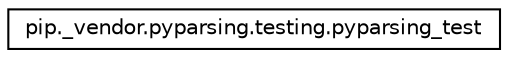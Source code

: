 digraph "Graphical Class Hierarchy"
{
 // LATEX_PDF_SIZE
  edge [fontname="Helvetica",fontsize="10",labelfontname="Helvetica",labelfontsize="10"];
  node [fontname="Helvetica",fontsize="10",shape=record];
  rankdir="LR";
  Node0 [label="pip._vendor.pyparsing.testing.pyparsing_test",height=0.2,width=0.4,color="black", fillcolor="white", style="filled",URL="$classpip_1_1__vendor_1_1pyparsing_1_1testing_1_1pyparsing__test.html",tooltip=" "];
}
